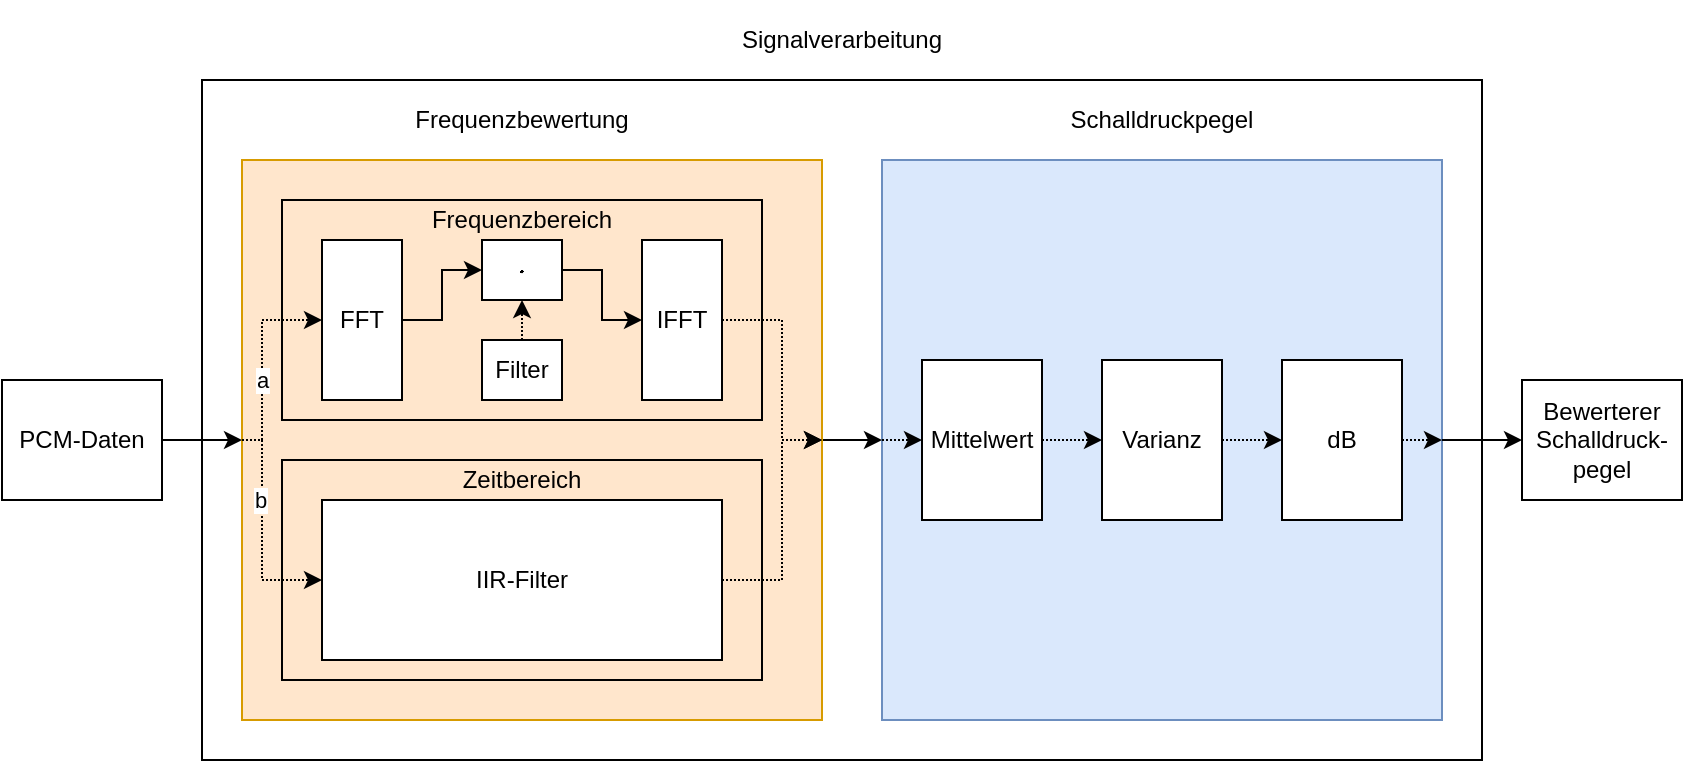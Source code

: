<mxfile version="18.1.3" type="device"><diagram id="Btu2unlXZKIeVMhKOSkg" name="Seite-1"><mxGraphModel dx="1483" dy="927" grid="1" gridSize="10" guides="1" tooltips="1" connect="1" arrows="1" fold="1" page="1" pageScale="1" pageWidth="827" pageHeight="1169" math="1" shadow="0"><root><mxCell id="0"/><mxCell id="1" parent="0"/><mxCell id="M7DpKwaFfxQWTxvwmVPC-33" value="" style="rounded=0;whiteSpace=wrap;html=1;fillColor=none;" vertex="1" parent="1"><mxGeometry x="100" y="120" width="640" height="340" as="geometry"/></mxCell><mxCell id="M7DpKwaFfxQWTxvwmVPC-23" value="" style="rounded=0;whiteSpace=wrap;html=1;fillColor=#dae8fc;strokeColor=#6c8ebf;" vertex="1" parent="1"><mxGeometry x="440" y="160" width="280" height="280" as="geometry"/></mxCell><mxCell id="M7DpKwaFfxQWTxvwmVPC-44" style="edgeStyle=orthogonalEdgeStyle;rounded=0;orthogonalLoop=1;jettySize=auto;html=1;exitX=1;exitY=0.5;exitDx=0;exitDy=0;entryX=0;entryY=0.5;entryDx=0;entryDy=0;" edge="1" parent="1" source="M7DpKwaFfxQWTxvwmVPC-23" target="M7DpKwaFfxQWTxvwmVPC-45"><mxGeometry relative="1" as="geometry"><mxPoint x="800" y="300.276" as="targetPoint"/></mxGeometry></mxCell><mxCell id="M7DpKwaFfxQWTxvwmVPC-40" style="edgeStyle=orthogonalEdgeStyle;rounded=0;orthogonalLoop=1;jettySize=auto;html=1;exitX=0;exitY=0.5;exitDx=0;exitDy=0;entryX=0;entryY=0.5;entryDx=0;entryDy=0;dashed=1;dashPattern=1 1;" edge="1" parent="1" source="M7DpKwaFfxQWTxvwmVPC-23" target="M7DpKwaFfxQWTxvwmVPC-37"><mxGeometry relative="1" as="geometry"/></mxCell><mxCell id="M7DpKwaFfxQWTxvwmVPC-31" style="edgeStyle=orthogonalEdgeStyle;rounded=0;orthogonalLoop=1;jettySize=auto;html=1;exitX=1;exitY=0.5;exitDx=0;exitDy=0;" edge="1" parent="1" source="M7DpKwaFfxQWTxvwmVPC-1"><mxGeometry relative="1" as="geometry"><mxPoint x="440" y="300" as="targetPoint"/></mxGeometry></mxCell><mxCell id="M7DpKwaFfxQWTxvwmVPC-1" value="" style="rounded=0;whiteSpace=wrap;html=1;fillColor=#ffe6cc;strokeColor=#d79b00;" vertex="1" parent="1"><mxGeometry x="120" y="160" width="290" height="280" as="geometry"/></mxCell><mxCell id="M7DpKwaFfxQWTxvwmVPC-18" style="edgeStyle=orthogonalEdgeStyle;rounded=0;orthogonalLoop=1;jettySize=auto;html=1;exitX=0;exitY=0.5;exitDx=0;exitDy=0;entryX=0;entryY=0.5;entryDx=0;entryDy=0;dashed=1;dashPattern=1 1;" edge="1" parent="1" source="M7DpKwaFfxQWTxvwmVPC-1" target="M7DpKwaFfxQWTxvwmVPC-11"><mxGeometry relative="1" as="geometry"><Array as="points"><mxPoint x="130" y="300"/><mxPoint x="130" y="370"/></Array></mxGeometry></mxCell><mxCell id="M7DpKwaFfxQWTxvwmVPC-36" value="b" style="edgeLabel;html=1;align=center;verticalAlign=middle;resizable=0;points=[];" vertex="1" connectable="0" parent="M7DpKwaFfxQWTxvwmVPC-18"><mxGeometry x="-0.371" y="-1" relative="1" as="geometry"><mxPoint y="5" as="offset"/></mxGeometry></mxCell><mxCell id="M7DpKwaFfxQWTxvwmVPC-10" style="edgeStyle=orthogonalEdgeStyle;rounded=0;orthogonalLoop=1;jettySize=auto;html=1;exitX=0;exitY=0.5;exitDx=0;exitDy=0;entryX=0;entryY=0.5;entryDx=0;entryDy=0;dashed=1;dashPattern=1 1;" edge="1" parent="1" source="M7DpKwaFfxQWTxvwmVPC-1" target="M7DpKwaFfxQWTxvwmVPC-3"><mxGeometry relative="1" as="geometry"><Array as="points"><mxPoint x="130" y="300"/><mxPoint x="130" y="240"/></Array></mxGeometry></mxCell><mxCell id="M7DpKwaFfxQWTxvwmVPC-35" value="a" style="edgeLabel;html=1;align=center;verticalAlign=middle;resizable=0;points=[];" vertex="1" connectable="0" parent="M7DpKwaFfxQWTxvwmVPC-10"><mxGeometry x="-0.054" y="-1" relative="1" as="geometry"><mxPoint x="-1" y="7" as="offset"/></mxGeometry></mxCell><mxCell id="M7DpKwaFfxQWTxvwmVPC-2" value="Frequenzbewertung" style="text;html=1;strokeColor=none;fillColor=none;align=center;verticalAlign=middle;whiteSpace=wrap;rounded=0;" vertex="1" parent="1"><mxGeometry x="120" y="120" width="280" height="40" as="geometry"/></mxCell><mxCell id="M7DpKwaFfxQWTxvwmVPC-6" style="edgeStyle=orthogonalEdgeStyle;rounded=0;orthogonalLoop=1;jettySize=auto;html=1;exitX=1;exitY=0.5;exitDx=0;exitDy=0;entryX=0;entryY=0.5;entryDx=0;entryDy=0;" edge="1" parent="1" source="M7DpKwaFfxQWTxvwmVPC-3" target="M7DpKwaFfxQWTxvwmVPC-4"><mxGeometry relative="1" as="geometry"/></mxCell><mxCell id="M7DpKwaFfxQWTxvwmVPC-3" value="FFT" style="rounded=0;whiteSpace=wrap;html=1;" vertex="1" parent="1"><mxGeometry x="160" y="200" width="40" height="80" as="geometry"/></mxCell><mxCell id="M7DpKwaFfxQWTxvwmVPC-7" style="edgeStyle=orthogonalEdgeStyle;rounded=0;orthogonalLoop=1;jettySize=auto;html=1;exitX=1;exitY=0.5;exitDx=0;exitDy=0;entryX=0;entryY=0.5;entryDx=0;entryDy=0;" edge="1" parent="1" source="M7DpKwaFfxQWTxvwmVPC-4" target="M7DpKwaFfxQWTxvwmVPC-5"><mxGeometry relative="1" as="geometry"/></mxCell><mxCell id="M7DpKwaFfxQWTxvwmVPC-14" value="" style="rounded=0;whiteSpace=wrap;html=1;fillColor=none;" vertex="1" parent="1"><mxGeometry x="140" y="310" width="240" height="110" as="geometry"/></mxCell><mxCell id="M7DpKwaFfxQWTxvwmVPC-12" value="" style="rounded=0;whiteSpace=wrap;html=1;fillColor=none;" vertex="1" parent="1"><mxGeometry x="140" y="180" width="240" height="110" as="geometry"/></mxCell><mxCell id="M7DpKwaFfxQWTxvwmVPC-4" value="$$\cdot$$" style="rounded=0;whiteSpace=wrap;html=1;" vertex="1" parent="1"><mxGeometry x="240" y="200" width="40" height="30" as="geometry"/></mxCell><mxCell id="M7DpKwaFfxQWTxvwmVPC-21" style="edgeStyle=orthogonalEdgeStyle;rounded=0;orthogonalLoop=1;jettySize=auto;html=1;exitX=1;exitY=0.5;exitDx=0;exitDy=0;entryX=1;entryY=0.5;entryDx=0;entryDy=0;dashed=1;dashPattern=1 1;" edge="1" parent="1" source="M7DpKwaFfxQWTxvwmVPC-5" target="M7DpKwaFfxQWTxvwmVPC-1"><mxGeometry relative="1" as="geometry"><Array as="points"><mxPoint x="390" y="240"/><mxPoint x="390" y="300"/></Array></mxGeometry></mxCell><mxCell id="M7DpKwaFfxQWTxvwmVPC-5" value="IFFT" style="rounded=0;whiteSpace=wrap;html=1;" vertex="1" parent="1"><mxGeometry x="320" y="200" width="40" height="80" as="geometry"/></mxCell><mxCell id="M7DpKwaFfxQWTxvwmVPC-9" style="edgeStyle=orthogonalEdgeStyle;rounded=0;orthogonalLoop=1;jettySize=auto;html=1;exitX=1;exitY=0.5;exitDx=0;exitDy=0;entryX=0;entryY=0.5;entryDx=0;entryDy=0;" edge="1" parent="1" source="M7DpKwaFfxQWTxvwmVPC-8" target="M7DpKwaFfxQWTxvwmVPC-1"><mxGeometry relative="1" as="geometry"/></mxCell><mxCell id="M7DpKwaFfxQWTxvwmVPC-8" value="PCM-Daten" style="rounded=0;whiteSpace=wrap;html=1;" vertex="1" parent="1"><mxGeometry y="270" width="80" height="60" as="geometry"/></mxCell><mxCell id="M7DpKwaFfxQWTxvwmVPC-22" style="edgeStyle=orthogonalEdgeStyle;rounded=0;orthogonalLoop=1;jettySize=auto;html=1;exitX=1;exitY=0.5;exitDx=0;exitDy=0;entryX=1;entryY=0.5;entryDx=0;entryDy=0;dashed=1;dashPattern=1 1;" edge="1" parent="1" source="M7DpKwaFfxQWTxvwmVPC-11" target="M7DpKwaFfxQWTxvwmVPC-1"><mxGeometry relative="1" as="geometry"><Array as="points"><mxPoint x="390" y="370"/><mxPoint x="390" y="300"/></Array></mxGeometry></mxCell><mxCell id="M7DpKwaFfxQWTxvwmVPC-11" value="IIR-Filter" style="rounded=0;whiteSpace=wrap;html=1;" vertex="1" parent="1"><mxGeometry x="160" y="330" width="200" height="80" as="geometry"/></mxCell><mxCell id="M7DpKwaFfxQWTxvwmVPC-13" value="Frequenzbereich" style="text;html=1;strokeColor=none;fillColor=none;align=center;verticalAlign=middle;whiteSpace=wrap;rounded=0;" vertex="1" parent="1"><mxGeometry x="150" y="180" width="220" height="20" as="geometry"/></mxCell><mxCell id="M7DpKwaFfxQWTxvwmVPC-15" value="Zeitbereich" style="text;html=1;strokeColor=none;fillColor=none;align=center;verticalAlign=middle;whiteSpace=wrap;rounded=0;" vertex="1" parent="1"><mxGeometry x="150" y="310" width="220" height="20" as="geometry"/></mxCell><mxCell id="M7DpKwaFfxQWTxvwmVPC-20" style="edgeStyle=orthogonalEdgeStyle;rounded=0;orthogonalLoop=1;jettySize=auto;html=1;exitX=0.5;exitY=0;exitDx=0;exitDy=0;entryX=0.5;entryY=1;entryDx=0;entryDy=0;dashed=1;dashPattern=1 1;" edge="1" parent="1" source="M7DpKwaFfxQWTxvwmVPC-19" target="M7DpKwaFfxQWTxvwmVPC-4"><mxGeometry relative="1" as="geometry"/></mxCell><mxCell id="M7DpKwaFfxQWTxvwmVPC-19" value="Filter" style="rounded=0;whiteSpace=wrap;html=1;" vertex="1" parent="1"><mxGeometry x="240" y="250" width="40" height="30" as="geometry"/></mxCell><mxCell id="M7DpKwaFfxQWTxvwmVPC-24" value="Schalldruckpegel" style="text;html=1;strokeColor=none;fillColor=none;align=center;verticalAlign=middle;whiteSpace=wrap;rounded=0;" vertex="1" parent="1"><mxGeometry x="440" y="120" width="280" height="40" as="geometry"/></mxCell><mxCell id="M7DpKwaFfxQWTxvwmVPC-42" style="edgeStyle=orthogonalEdgeStyle;rounded=0;orthogonalLoop=1;jettySize=auto;html=1;exitX=1;exitY=0.5;exitDx=0;exitDy=0;entryX=0;entryY=0.5;entryDx=0;entryDy=0;dashed=1;dashPattern=1 1;" edge="1" parent="1" source="M7DpKwaFfxQWTxvwmVPC-25" target="M7DpKwaFfxQWTxvwmVPC-39"><mxGeometry relative="1" as="geometry"/></mxCell><mxCell id="M7DpKwaFfxQWTxvwmVPC-25" value="Varianz" style="rounded=0;whiteSpace=wrap;html=1;" vertex="1" parent="1"><mxGeometry x="550" y="260" width="60" height="80" as="geometry"/></mxCell><mxCell id="M7DpKwaFfxQWTxvwmVPC-34" value="Signalverarbeitung" style="text;html=1;strokeColor=none;fillColor=none;align=center;verticalAlign=middle;whiteSpace=wrap;rounded=0;" vertex="1" parent="1"><mxGeometry x="100" y="80" width="640" height="40" as="geometry"/></mxCell><mxCell id="M7DpKwaFfxQWTxvwmVPC-41" style="edgeStyle=orthogonalEdgeStyle;rounded=0;orthogonalLoop=1;jettySize=auto;html=1;exitX=1;exitY=0.5;exitDx=0;exitDy=0;entryX=0;entryY=0.5;entryDx=0;entryDy=0;dashed=1;dashPattern=1 1;" edge="1" parent="1" source="M7DpKwaFfxQWTxvwmVPC-37" target="M7DpKwaFfxQWTxvwmVPC-25"><mxGeometry relative="1" as="geometry"/></mxCell><mxCell id="M7DpKwaFfxQWTxvwmVPC-37" value="Mittelwert" style="rounded=0;whiteSpace=wrap;html=1;" vertex="1" parent="1"><mxGeometry x="460" y="260" width="60" height="80" as="geometry"/></mxCell><mxCell id="M7DpKwaFfxQWTxvwmVPC-43" style="edgeStyle=orthogonalEdgeStyle;rounded=0;orthogonalLoop=1;jettySize=auto;html=1;exitX=1;exitY=0.5;exitDx=0;exitDy=0;entryX=1;entryY=0.5;entryDx=0;entryDy=0;dashed=1;dashPattern=1 1;" edge="1" parent="1" source="M7DpKwaFfxQWTxvwmVPC-39" target="M7DpKwaFfxQWTxvwmVPC-23"><mxGeometry relative="1" as="geometry"/></mxCell><mxCell id="M7DpKwaFfxQWTxvwmVPC-39" value="dB" style="rounded=0;whiteSpace=wrap;html=1;" vertex="1" parent="1"><mxGeometry x="640" y="260" width="60" height="80" as="geometry"/></mxCell><mxCell id="M7DpKwaFfxQWTxvwmVPC-45" value="Bewerterer Schalldruck-pegel" style="rounded=0;whiteSpace=wrap;html=1;" vertex="1" parent="1"><mxGeometry x="760" y="270" width="80" height="60" as="geometry"/></mxCell></root></mxGraphModel></diagram></mxfile>